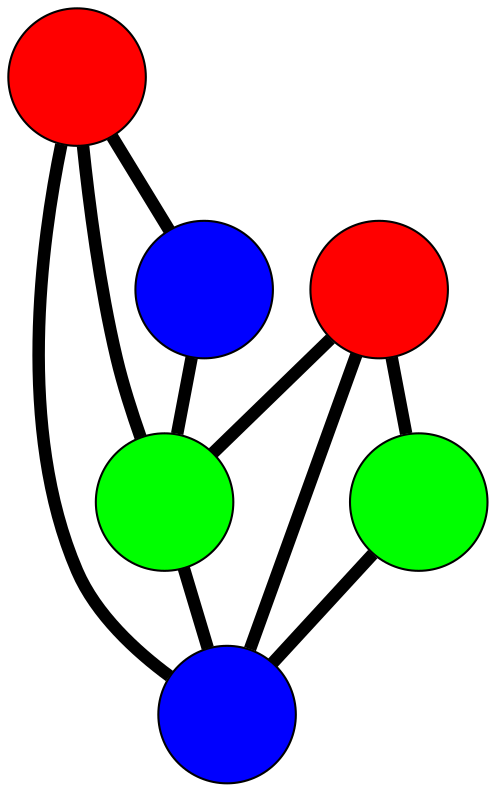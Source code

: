 graph G {
	graph [bb="-94.623,-169.88,94.514,169.97",
		overlap=false,
		sep=0.0,
		splines=true
	];
	node [color=black,
		fixedsize=true,
		fontname="Latin Modern Math",
		fontsize=42,
		height=.92,
		label="\N",
		penwidth=1,
		shape=circle,
		width=.92
	];
	edge [color=black,
		penwidth=6,
		style=bold
	];
	0	 [fillcolor=red,
		height=0.91667,
		label="",
		pos="-61.623,-62.872",
		style=filled,
		width=0.91667];
	2	 [fillcolor=blue,
		height=0.91667,
		label="",
		pos="9.9346,-136.88",
		style=filled,
		width=0.91667];
	0 -- 2	 [pos="-38.588,-86.696 -30.417,-95.147 -21.225,-104.65 -13.057,-113.1"];
	4	 [fillcolor=green,
		height=0.91667,
		label="",
		pos="34.127,-37.85",
		style=filled,
		width=0.91667];
	0 -- 4	 [pos="-29.473,-54.47 -19.368,-51.83 -8.2115,-48.914 1.8992,-46.272"];
	5	 [fillcolor=blue,
		height=0.91667,
		label="",
		pos="-34.534,37.98",
		style=filled,
		width=0.91667];
	0 -- 5	 [pos="-53.052,-30.962 -49.89,-19.189 -46.308,-5.8531 -43.143,5.9315"];
	1	 [fillcolor=red,
		height=0.91667,
		label="",
		pos="61.514,62.653",
		style=filled,
		width=0.91667];
	3	 [fillcolor=green,
		height=0.91667,
		label="",
		pos="-9.4186,136.97",
		style=filled,
		width=0.91667];
	1 -- 3	 [pos="38.68,86.576 30.58,95.062 21.469,104.61 13.373,113.09"];
	1 -- 4	 [pos="52.774,30.577 49.611,18.973 46.042,5.8738 42.879,-5.734"];
	1 -- 5	 [pos="29.532,54.437 19.272,51.802 7.9091,48.883 -2.3637,46.244"];
	2 -- 4	 [pos="17.789,-104.73 20.493,-93.658 23.522,-81.263 26.229,-70.18"];
	3 -- 5	 [pos="-17.573,104.83 -20.38,93.765 -23.524,81.375 -26.335,70.296"];
	4 -- 5	 [pos="11.645,-13.02 3.9791,-4.5543 -4.5849,4.9038 -12.236,13.354"];
}
